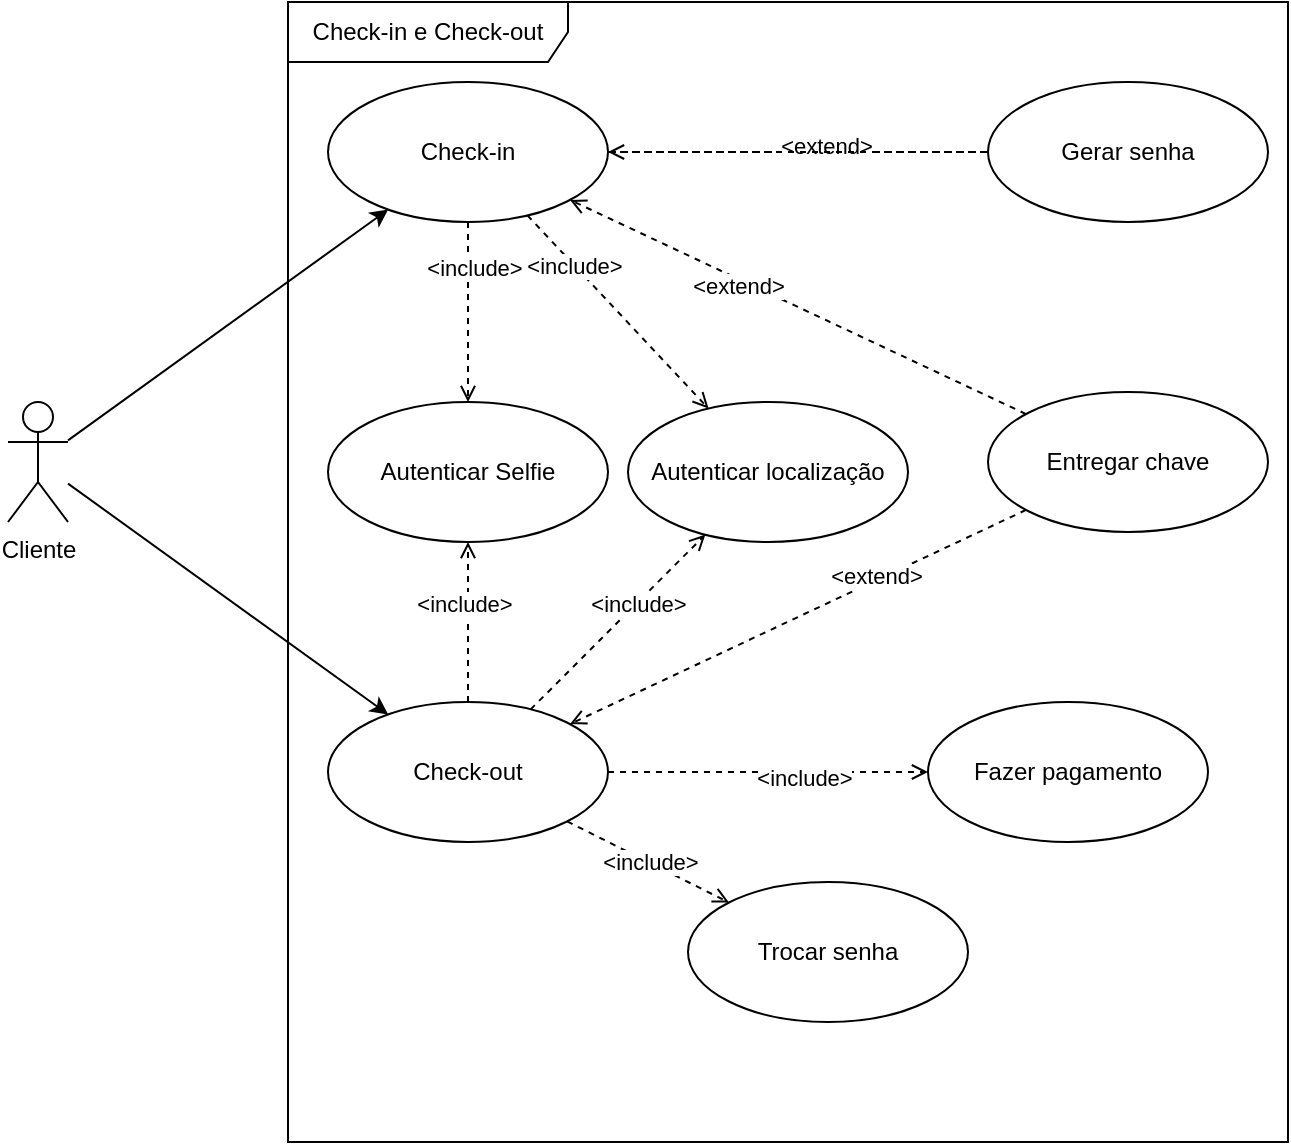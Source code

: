<mxfile>
    <diagram id="pUj_ZN3VbYFfVRQ2gwIE" name="Page-1">
        <mxGraphModel dx="1484" dy="1086" grid="1" gridSize="10" guides="1" tooltips="1" connect="1" arrows="1" fold="1" page="1" pageScale="1" pageWidth="827" pageHeight="1169" math="0" shadow="0">
            <root>
                <mxCell id="0"/>
                <mxCell id="1" parent="0"/>
                <mxCell id="7" style="edgeStyle=none;html=1;" parent="1" source="2" target="6" edge="1">
                    <mxGeometry relative="1" as="geometry"/>
                </mxCell>
                <mxCell id="19" style="edgeStyle=none;html=1;endArrow=classic;endFill=1;" parent="1" source="2" target="18" edge="1">
                    <mxGeometry relative="1" as="geometry"/>
                </mxCell>
                <mxCell id="2" value="Cliente" style="shape=umlActor;verticalLabelPosition=bottom;verticalAlign=top;html=1;" parent="1" vertex="1">
                    <mxGeometry x="60" y="290" width="30" height="60" as="geometry"/>
                </mxCell>
                <mxCell id="3" value="Check-in e Check-out" style="shape=umlFrame;whiteSpace=wrap;html=1;width=140;height=30;" parent="1" vertex="1">
                    <mxGeometry x="200" y="90" width="500" height="570" as="geometry"/>
                </mxCell>
                <mxCell id="4" value="Autenticar Selfie" style="ellipse;whiteSpace=wrap;html=1;" parent="1" vertex="1">
                    <mxGeometry x="220" y="290" width="140" height="70" as="geometry"/>
                </mxCell>
                <mxCell id="5" value="Autenticar localização" style="ellipse;whiteSpace=wrap;html=1;" parent="1" vertex="1">
                    <mxGeometry x="370" y="290" width="140" height="70" as="geometry"/>
                </mxCell>
                <mxCell id="10" style="edgeStyle=none;html=1;dashed=1;endArrow=open;endFill=0;" parent="1" source="6" target="4" edge="1">
                    <mxGeometry relative="1" as="geometry"/>
                </mxCell>
                <mxCell id="14" value="&amp;lt;include&amp;gt;" style="edgeLabel;html=1;align=center;verticalAlign=middle;resizable=0;points=[];" parent="10" vertex="1" connectable="0">
                    <mxGeometry x="-0.491" y="3" relative="1" as="geometry">
                        <mxPoint as="offset"/>
                    </mxGeometry>
                </mxCell>
                <mxCell id="23" style="edgeStyle=none;html=1;endArrow=open;endFill=0;dashed=1;" parent="1" source="6" target="5" edge="1">
                    <mxGeometry relative="1" as="geometry"/>
                </mxCell>
                <mxCell id="24" value="&amp;lt;include&amp;gt;" style="edgeLabel;html=1;align=center;verticalAlign=middle;resizable=0;points=[];" parent="23" vertex="1" connectable="0">
                    <mxGeometry x="-0.49" relative="1" as="geometry">
                        <mxPoint as="offset"/>
                    </mxGeometry>
                </mxCell>
                <mxCell id="6" value="Check-in" style="ellipse;whiteSpace=wrap;html=1;" parent="1" vertex="1">
                    <mxGeometry x="220" y="130" width="140" height="70" as="geometry"/>
                </mxCell>
                <mxCell id="12" style="edgeStyle=none;html=1;dashed=1;endArrow=open;endFill=0;" parent="1" source="8" target="6" edge="1">
                    <mxGeometry relative="1" as="geometry"/>
                </mxCell>
                <mxCell id="17" value="&amp;lt;extend&amp;gt;" style="edgeLabel;html=1;align=center;verticalAlign=middle;resizable=0;points=[];" parent="12" vertex="1" connectable="0">
                    <mxGeometry x="0.259" y="3" relative="1" as="geometry">
                        <mxPoint as="offset"/>
                    </mxGeometry>
                </mxCell>
                <mxCell id="13" style="edgeStyle=none;html=1;dashed=1;endArrow=open;endFill=0;" parent="1" source="9" target="6" edge="1">
                    <mxGeometry relative="1" as="geometry"/>
                </mxCell>
                <mxCell id="16" value="&amp;lt;extend&amp;gt;" style="edgeLabel;html=1;align=center;verticalAlign=middle;resizable=0;points=[];" parent="13" vertex="1" connectable="0">
                    <mxGeometry x="-0.149" y="-3" relative="1" as="geometry">
                        <mxPoint as="offset"/>
                    </mxGeometry>
                </mxCell>
                <mxCell id="25" style="edgeStyle=none;html=1;dashed=1;endArrow=open;endFill=0;" parent="1" source="18" target="4" edge="1">
                    <mxGeometry relative="1" as="geometry"/>
                </mxCell>
                <mxCell id="27" value="&amp;lt;include&amp;gt;" style="edgeLabel;html=1;align=center;verticalAlign=middle;resizable=0;points=[];" parent="25" vertex="1" connectable="0">
                    <mxGeometry x="0.233" y="2" relative="1" as="geometry">
                        <mxPoint as="offset"/>
                    </mxGeometry>
                </mxCell>
                <mxCell id="26" style="edgeStyle=none;html=1;dashed=1;endArrow=open;endFill=0;" parent="1" source="18" target="5" edge="1">
                    <mxGeometry relative="1" as="geometry"/>
                </mxCell>
                <mxCell id="28" value="&amp;lt;include&amp;gt;" style="edgeLabel;html=1;align=center;verticalAlign=middle;resizable=0;points=[];" parent="26" vertex="1" connectable="0">
                    <mxGeometry x="0.217" relative="1" as="geometry">
                        <mxPoint as="offset"/>
                    </mxGeometry>
                </mxCell>
                <mxCell id="33" style="edgeStyle=none;html=1;dashed=1;endArrow=open;endFill=0;" parent="1" source="18" target="32" edge="1">
                    <mxGeometry relative="1" as="geometry"/>
                </mxCell>
                <mxCell id="34" value="&amp;lt;include&amp;gt;" style="edgeLabel;html=1;align=center;verticalAlign=middle;resizable=0;points=[];" parent="33" vertex="1" connectable="0">
                    <mxGeometry x="0.227" y="-3" relative="1" as="geometry">
                        <mxPoint as="offset"/>
                    </mxGeometry>
                </mxCell>
                <mxCell id="36" value="" style="edgeStyle=none;html=1;dashed=1;endArrow=open;endFill=0;" edge="1" parent="1" source="18" target="35">
                    <mxGeometry relative="1" as="geometry"/>
                </mxCell>
                <mxCell id="37" value="&amp;lt;include&amp;gt;" style="edgeLabel;html=1;align=center;verticalAlign=middle;resizable=0;points=[];" vertex="1" connectable="0" parent="36">
                    <mxGeometry x="-0.551" y="-1" relative="1" as="geometry">
                        <mxPoint x="23" y="10" as="offset"/>
                    </mxGeometry>
                </mxCell>
                <mxCell id="18" value="Check-out" style="ellipse;whiteSpace=wrap;html=1;" parent="1" vertex="1">
                    <mxGeometry x="220" y="440" width="140" height="70" as="geometry"/>
                </mxCell>
                <mxCell id="30" style="edgeStyle=none;html=1;dashed=1;endArrow=open;endFill=0;" parent="1" source="8" target="18" edge="1">
                    <mxGeometry relative="1" as="geometry"/>
                </mxCell>
                <mxCell id="31" value="&amp;lt;extend&amp;gt;" style="edgeLabel;html=1;align=center;verticalAlign=middle;resizable=0;points=[];" parent="30" vertex="1" connectable="0">
                    <mxGeometry x="-0.344" y="-2" relative="1" as="geometry">
                        <mxPoint as="offset"/>
                    </mxGeometry>
                </mxCell>
                <mxCell id="8" value="Entregar chave" style="ellipse;whiteSpace=wrap;html=1;" parent="1" vertex="1">
                    <mxGeometry x="550" y="285" width="140" height="70" as="geometry"/>
                </mxCell>
                <mxCell id="29" value="" style="edgeStyle=none;html=1;dashed=1;endArrow=none;endFill=0;" parent="1" source="6" target="9" edge="1">
                    <mxGeometry relative="1" as="geometry">
                        <mxPoint x="360.0" y="165" as="sourcePoint"/>
                        <mxPoint x="510.0" y="165" as="targetPoint"/>
                    </mxGeometry>
                </mxCell>
                <mxCell id="9" value="Gerar senha" style="ellipse;whiteSpace=wrap;html=1;" parent="1" vertex="1">
                    <mxGeometry x="550" y="130" width="140" height="70" as="geometry"/>
                </mxCell>
                <mxCell id="32" value="Fazer pagamento" style="ellipse;whiteSpace=wrap;html=1;" parent="1" vertex="1">
                    <mxGeometry x="520" y="440" width="140" height="70" as="geometry"/>
                </mxCell>
                <mxCell id="35" value="Trocar senha" style="ellipse;whiteSpace=wrap;html=1;" vertex="1" parent="1">
                    <mxGeometry x="400" y="530" width="140" height="70" as="geometry"/>
                </mxCell>
            </root>
        </mxGraphModel>
    </diagram>
</mxfile>